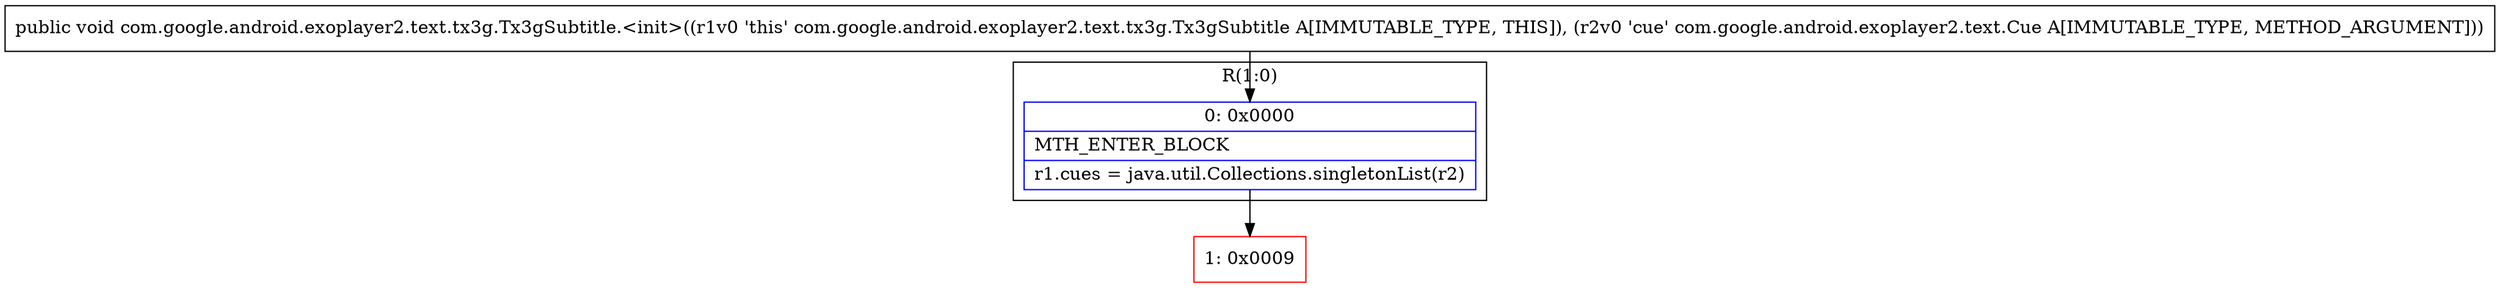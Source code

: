 digraph "CFG forcom.google.android.exoplayer2.text.tx3g.Tx3gSubtitle.\<init\>(Lcom\/google\/android\/exoplayer2\/text\/Cue;)V" {
subgraph cluster_Region_856602309 {
label = "R(1:0)";
node [shape=record,color=blue];
Node_0 [shape=record,label="{0\:\ 0x0000|MTH_ENTER_BLOCK\l|r1.cues = java.util.Collections.singletonList(r2)\l}"];
}
Node_1 [shape=record,color=red,label="{1\:\ 0x0009}"];
MethodNode[shape=record,label="{public void com.google.android.exoplayer2.text.tx3g.Tx3gSubtitle.\<init\>((r1v0 'this' com.google.android.exoplayer2.text.tx3g.Tx3gSubtitle A[IMMUTABLE_TYPE, THIS]), (r2v0 'cue' com.google.android.exoplayer2.text.Cue A[IMMUTABLE_TYPE, METHOD_ARGUMENT])) }"];
MethodNode -> Node_0;
Node_0 -> Node_1;
}

